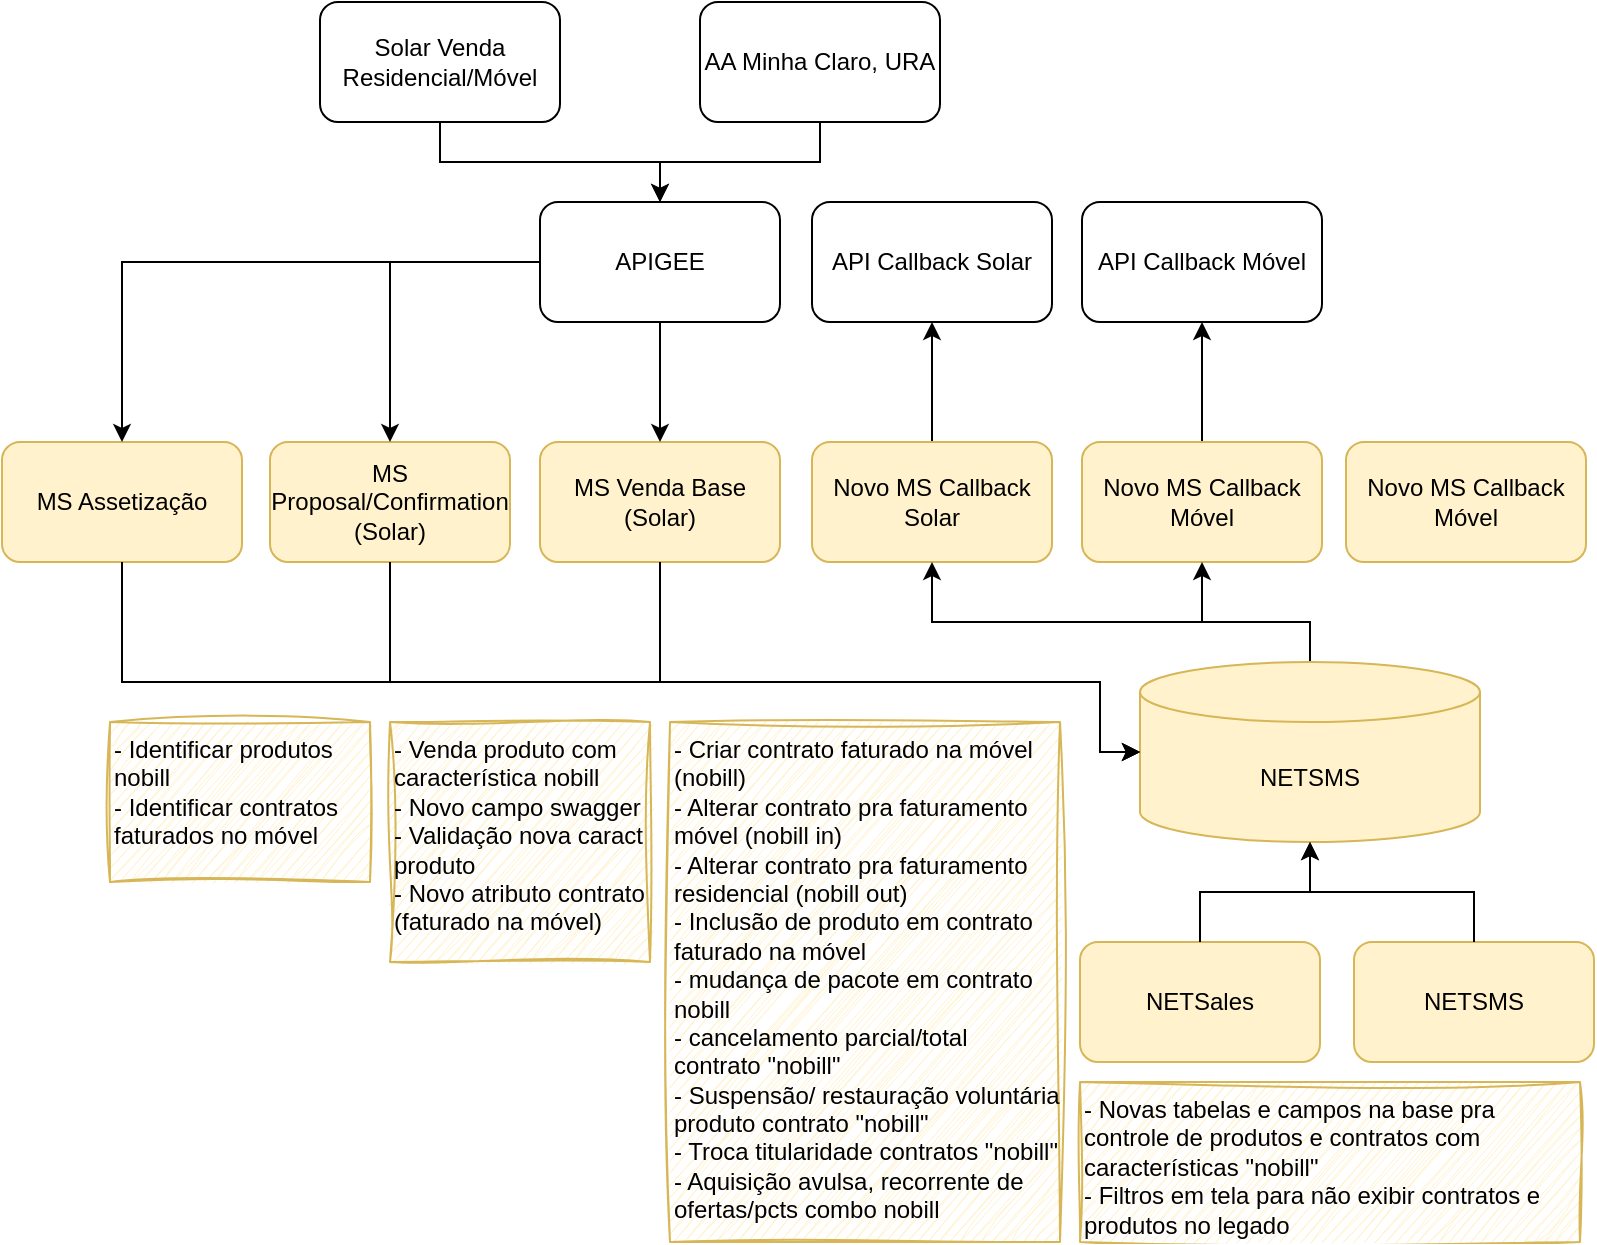 <mxfile version="28.0.7">
  <diagram name="Página-1" id="EBVKb4GBBntcvRElv8mq">
    <mxGraphModel dx="1042" dy="527" grid="1" gridSize="10" guides="1" tooltips="1" connect="1" arrows="1" fold="1" page="1" pageScale="1" pageWidth="827" pageHeight="1169" math="0" shadow="0">
      <root>
        <mxCell id="0" />
        <mxCell id="1" parent="0" />
        <mxCell id="BTpJ2KaH0xwGKomBFtuc-1" value="MS Assetização" style="rounded=1;whiteSpace=wrap;html=1;fillColor=#fff2cc;strokeColor=#d6b656;" vertex="1" parent="1">
          <mxGeometry x="31" y="260" width="120" height="60" as="geometry" />
        </mxCell>
        <mxCell id="BTpJ2KaH0xwGKomBFtuc-2" value="MS Proposal/Confirmation (Solar)" style="rounded=1;whiteSpace=wrap;html=1;fillColor=#fff2cc;strokeColor=#d6b656;" vertex="1" parent="1">
          <mxGeometry x="165" y="260" width="120" height="60" as="geometry" />
        </mxCell>
        <mxCell id="BTpJ2KaH0xwGKomBFtuc-3" value="MS Venda Base (Solar)" style="rounded=1;whiteSpace=wrap;html=1;fillColor=#fff2cc;strokeColor=#d6b656;" vertex="1" parent="1">
          <mxGeometry x="300" y="260" width="120" height="60" as="geometry" />
        </mxCell>
        <mxCell id="BTpJ2KaH0xwGKomBFtuc-22" style="edgeStyle=orthogonalEdgeStyle;rounded=0;orthogonalLoop=1;jettySize=auto;html=1;entryX=0.5;entryY=1;entryDx=0;entryDy=0;" edge="1" parent="1" source="BTpJ2KaH0xwGKomBFtuc-4" target="BTpJ2KaH0xwGKomBFtuc-8">
          <mxGeometry relative="1" as="geometry" />
        </mxCell>
        <mxCell id="BTpJ2KaH0xwGKomBFtuc-4" value="Novo MS Callback Solar" style="rounded=1;whiteSpace=wrap;html=1;fillColor=#fff2cc;strokeColor=#d6b656;" vertex="1" parent="1">
          <mxGeometry x="436" y="260" width="120" height="60" as="geometry" />
        </mxCell>
        <mxCell id="BTpJ2KaH0xwGKomBFtuc-23" style="edgeStyle=orthogonalEdgeStyle;rounded=0;orthogonalLoop=1;jettySize=auto;html=1;entryX=0.5;entryY=1;entryDx=0;entryDy=0;" edge="1" parent="1" source="BTpJ2KaH0xwGKomBFtuc-5" target="BTpJ2KaH0xwGKomBFtuc-9">
          <mxGeometry relative="1" as="geometry" />
        </mxCell>
        <mxCell id="BTpJ2KaH0xwGKomBFtuc-5" value="Novo MS Callback Móvel" style="rounded=1;whiteSpace=wrap;html=1;fillColor=#fff2cc;strokeColor=#d6b656;" vertex="1" parent="1">
          <mxGeometry x="571" y="260" width="120" height="60" as="geometry" />
        </mxCell>
        <mxCell id="BTpJ2KaH0xwGKomBFtuc-18" style="edgeStyle=orthogonalEdgeStyle;rounded=0;orthogonalLoop=1;jettySize=auto;html=1;" edge="1" parent="1" source="BTpJ2KaH0xwGKomBFtuc-6" target="BTpJ2KaH0xwGKomBFtuc-1">
          <mxGeometry relative="1" as="geometry" />
        </mxCell>
        <mxCell id="BTpJ2KaH0xwGKomBFtuc-19" style="edgeStyle=orthogonalEdgeStyle;rounded=0;orthogonalLoop=1;jettySize=auto;html=1;" edge="1" parent="1" source="BTpJ2KaH0xwGKomBFtuc-6" target="BTpJ2KaH0xwGKomBFtuc-2">
          <mxGeometry relative="1" as="geometry" />
        </mxCell>
        <mxCell id="BTpJ2KaH0xwGKomBFtuc-20" style="edgeStyle=orthogonalEdgeStyle;rounded=0;orthogonalLoop=1;jettySize=auto;html=1;" edge="1" parent="1" source="BTpJ2KaH0xwGKomBFtuc-6" target="BTpJ2KaH0xwGKomBFtuc-3">
          <mxGeometry relative="1" as="geometry" />
        </mxCell>
        <mxCell id="BTpJ2KaH0xwGKomBFtuc-6" value="APIGEE" style="rounded=1;whiteSpace=wrap;html=1;" vertex="1" parent="1">
          <mxGeometry x="300" y="140" width="120" height="60" as="geometry" />
        </mxCell>
        <mxCell id="BTpJ2KaH0xwGKomBFtuc-31" style="edgeStyle=orthogonalEdgeStyle;rounded=0;orthogonalLoop=1;jettySize=auto;html=1;" edge="1" parent="1" source="BTpJ2KaH0xwGKomBFtuc-7" target="BTpJ2KaH0xwGKomBFtuc-6">
          <mxGeometry relative="1" as="geometry" />
        </mxCell>
        <mxCell id="BTpJ2KaH0xwGKomBFtuc-7" value="Solar Venda Residencial/Móvel" style="rounded=1;whiteSpace=wrap;html=1;" vertex="1" parent="1">
          <mxGeometry x="190" y="40" width="120" height="60" as="geometry" />
        </mxCell>
        <mxCell id="BTpJ2KaH0xwGKomBFtuc-8" value="API Callback Solar" style="rounded=1;whiteSpace=wrap;html=1;" vertex="1" parent="1">
          <mxGeometry x="436" y="140" width="120" height="60" as="geometry" />
        </mxCell>
        <mxCell id="BTpJ2KaH0xwGKomBFtuc-9" value="API Callback Móvel" style="rounded=1;whiteSpace=wrap;html=1;" vertex="1" parent="1">
          <mxGeometry x="571" y="140" width="120" height="60" as="geometry" />
        </mxCell>
        <mxCell id="BTpJ2KaH0xwGKomBFtuc-10" value="- Identificar produtos nobill&lt;div&gt;- Identificar contratos faturados no móvel&lt;/div&gt;" style="text;html=1;align=left;verticalAlign=top;whiteSpace=wrap;rounded=0;fillColor=#fff2cc;strokeColor=#d6b656;sketch=1;curveFitting=1;jiggle=2;" vertex="1" parent="1">
          <mxGeometry x="85" y="400" width="130" height="80" as="geometry" />
        </mxCell>
        <mxCell id="BTpJ2KaH0xwGKomBFtuc-11" value="- Venda produto com característica nobill&lt;div&gt;- Novo campo swagger&lt;/div&gt;&lt;div&gt;- Validação nova caract produto&lt;/div&gt;&lt;div&gt;- Novo atributo contrato (faturado na móvel)&lt;/div&gt;" style="text;html=1;align=left;verticalAlign=top;whiteSpace=wrap;rounded=0;fillColor=#fff2cc;strokeColor=#d6b656;sketch=1;curveFitting=1;jiggle=2;" vertex="1" parent="1">
          <mxGeometry x="225" y="400" width="130" height="120" as="geometry" />
        </mxCell>
        <mxCell id="BTpJ2KaH0xwGKomBFtuc-13" value="- Criar contrato faturado na móvel (nobill)&lt;div&gt;- Alterar contrato pra faturamento móvel (nobill in)&lt;/div&gt;&lt;div&gt;- Alterar contrato pra faturamento residencial (nobill out)&lt;/div&gt;&lt;div&gt;- Inclusão de produto em contrato faturado na móvel&lt;/div&gt;&lt;div&gt;- mudança de pacote em contrato nobill&lt;/div&gt;&lt;div&gt;- cancelamento parcial/total contrato &quot;nobill&quot;&lt;/div&gt;&lt;div&gt;- Suspensão/ restauração voluntária produto contrato &quot;nobill&quot;&lt;/div&gt;&lt;div&gt;- Troca titularidade contratos &quot;nobill&quot;&lt;/div&gt;&lt;div&gt;- Aquisição avulsa, recorrente de ofertas/pcts combo nobill&lt;/div&gt;" style="text;html=1;align=left;verticalAlign=top;whiteSpace=wrap;rounded=0;fillColor=#fff2cc;strokeColor=#d6b656;sketch=1;curveFitting=1;jiggle=2;" vertex="1" parent="1">
          <mxGeometry x="365" y="400" width="195" height="260" as="geometry" />
        </mxCell>
        <mxCell id="BTpJ2KaH0xwGKomBFtuc-24" style="edgeStyle=orthogonalEdgeStyle;rounded=0;orthogonalLoop=1;jettySize=auto;html=1;entryX=0.5;entryY=1;entryDx=0;entryDy=0;" edge="1" parent="1" source="BTpJ2KaH0xwGKomBFtuc-14" target="BTpJ2KaH0xwGKomBFtuc-5">
          <mxGeometry relative="1" as="geometry">
            <Array as="points">
              <mxPoint x="685" y="350" />
              <mxPoint x="631" y="350" />
            </Array>
          </mxGeometry>
        </mxCell>
        <mxCell id="BTpJ2KaH0xwGKomBFtuc-25" style="edgeStyle=orthogonalEdgeStyle;rounded=0;orthogonalLoop=1;jettySize=auto;html=1;entryX=0.5;entryY=1;entryDx=0;entryDy=0;" edge="1" parent="1" source="BTpJ2KaH0xwGKomBFtuc-14" target="BTpJ2KaH0xwGKomBFtuc-4">
          <mxGeometry relative="1" as="geometry">
            <Array as="points">
              <mxPoint x="685" y="350" />
              <mxPoint x="496" y="350" />
            </Array>
          </mxGeometry>
        </mxCell>
        <mxCell id="BTpJ2KaH0xwGKomBFtuc-14" value="NETSMS" style="shape=cylinder3;whiteSpace=wrap;html=1;boundedLbl=1;backgroundOutline=1;size=15;fillColor=#fff2cc;strokeColor=#d6b656;" vertex="1" parent="1">
          <mxGeometry x="600" y="370" width="170" height="90" as="geometry" />
        </mxCell>
        <mxCell id="BTpJ2KaH0xwGKomBFtuc-15" value="NETSales" style="rounded=1;whiteSpace=wrap;html=1;fillColor=#fff2cc;strokeColor=#d6b656;" vertex="1" parent="1">
          <mxGeometry x="570" y="510" width="120" height="60" as="geometry" />
        </mxCell>
        <mxCell id="BTpJ2KaH0xwGKomBFtuc-16" value="NETSMS" style="rounded=1;whiteSpace=wrap;html=1;fillColor=#fff2cc;strokeColor=#d6b656;" vertex="1" parent="1">
          <mxGeometry x="707" y="510" width="120" height="60" as="geometry" />
        </mxCell>
        <mxCell id="BTpJ2KaH0xwGKomBFtuc-17" value="- Novas tabelas e campos na base pra controle de produtos e contratos com características &quot;nobill&quot;&lt;div&gt;- Filtros em tela para não exibir contratos e produtos no legado&lt;/div&gt;" style="text;html=1;align=left;verticalAlign=top;whiteSpace=wrap;rounded=0;fillColor=#fff2cc;strokeColor=#d6b656;sketch=1;curveFitting=1;jiggle=2;" vertex="1" parent="1">
          <mxGeometry x="570" y="580" width="250" height="80" as="geometry" />
        </mxCell>
        <mxCell id="BTpJ2KaH0xwGKomBFtuc-26" style="edgeStyle=orthogonalEdgeStyle;rounded=0;orthogonalLoop=1;jettySize=auto;html=1;entryX=0;entryY=0.5;entryDx=0;entryDy=0;entryPerimeter=0;exitX=0.5;exitY=1;exitDx=0;exitDy=0;" edge="1" parent="1" source="BTpJ2KaH0xwGKomBFtuc-3" target="BTpJ2KaH0xwGKomBFtuc-14">
          <mxGeometry relative="1" as="geometry">
            <Array as="points">
              <mxPoint x="360" y="380" />
              <mxPoint x="580" y="380" />
              <mxPoint x="580" y="415" />
            </Array>
          </mxGeometry>
        </mxCell>
        <mxCell id="BTpJ2KaH0xwGKomBFtuc-27" style="edgeStyle=orthogonalEdgeStyle;rounded=0;orthogonalLoop=1;jettySize=auto;html=1;entryX=0;entryY=0.5;entryDx=0;entryDy=0;entryPerimeter=0;exitX=0.5;exitY=1;exitDx=0;exitDy=0;" edge="1" parent="1" source="BTpJ2KaH0xwGKomBFtuc-2" target="BTpJ2KaH0xwGKomBFtuc-14">
          <mxGeometry relative="1" as="geometry">
            <Array as="points">
              <mxPoint x="225" y="380" />
              <mxPoint x="580" y="380" />
              <mxPoint x="580" y="415" />
            </Array>
          </mxGeometry>
        </mxCell>
        <mxCell id="BTpJ2KaH0xwGKomBFtuc-28" style="edgeStyle=orthogonalEdgeStyle;rounded=0;orthogonalLoop=1;jettySize=auto;html=1;entryX=0;entryY=0.5;entryDx=0;entryDy=0;entryPerimeter=0;exitX=0.5;exitY=1;exitDx=0;exitDy=0;" edge="1" parent="1" source="BTpJ2KaH0xwGKomBFtuc-1" target="BTpJ2KaH0xwGKomBFtuc-14">
          <mxGeometry relative="1" as="geometry">
            <Array as="points">
              <mxPoint x="91" y="380" />
              <mxPoint x="580" y="380" />
              <mxPoint x="580" y="415" />
            </Array>
          </mxGeometry>
        </mxCell>
        <mxCell id="BTpJ2KaH0xwGKomBFtuc-29" style="edgeStyle=orthogonalEdgeStyle;rounded=0;orthogonalLoop=1;jettySize=auto;html=1;entryX=0.5;entryY=1;entryDx=0;entryDy=0;entryPerimeter=0;" edge="1" parent="1" source="BTpJ2KaH0xwGKomBFtuc-15" target="BTpJ2KaH0xwGKomBFtuc-14">
          <mxGeometry relative="1" as="geometry" />
        </mxCell>
        <mxCell id="BTpJ2KaH0xwGKomBFtuc-30" style="edgeStyle=orthogonalEdgeStyle;rounded=0;orthogonalLoop=1;jettySize=auto;html=1;entryX=0.5;entryY=1;entryDx=0;entryDy=0;entryPerimeter=0;" edge="1" parent="1" source="BTpJ2KaH0xwGKomBFtuc-16" target="BTpJ2KaH0xwGKomBFtuc-14">
          <mxGeometry relative="1" as="geometry" />
        </mxCell>
        <mxCell id="BTpJ2KaH0xwGKomBFtuc-33" style="edgeStyle=orthogonalEdgeStyle;rounded=0;orthogonalLoop=1;jettySize=auto;html=1;entryX=0.5;entryY=0;entryDx=0;entryDy=0;" edge="1" parent="1" source="BTpJ2KaH0xwGKomBFtuc-32" target="BTpJ2KaH0xwGKomBFtuc-6">
          <mxGeometry relative="1" as="geometry">
            <Array as="points">
              <mxPoint x="440" y="120" />
              <mxPoint x="360" y="120" />
            </Array>
          </mxGeometry>
        </mxCell>
        <mxCell id="BTpJ2KaH0xwGKomBFtuc-32" value="AA Minha Claro, URA" style="rounded=1;whiteSpace=wrap;html=1;" vertex="1" parent="1">
          <mxGeometry x="380" y="40" width="120" height="60" as="geometry" />
        </mxCell>
        <mxCell id="BTpJ2KaH0xwGKomBFtuc-34" value="Novo MS Callback Móvel" style="rounded=1;whiteSpace=wrap;html=1;fillColor=#fff2cc;strokeColor=#d6b656;" vertex="1" parent="1">
          <mxGeometry x="703" y="260" width="120" height="60" as="geometry" />
        </mxCell>
      </root>
    </mxGraphModel>
  </diagram>
</mxfile>
